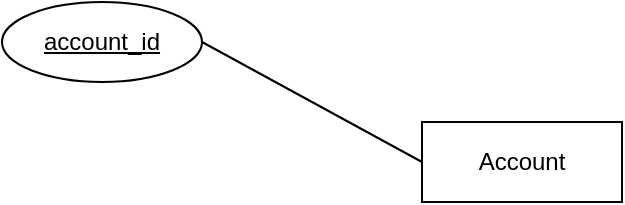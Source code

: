 <mxfile>
    <diagram id="ljLa5b2dSPmpu2dIrnN1" name="Página-1">
        <mxGraphModel dx="787" dy="555" grid="1" gridSize="10" guides="1" tooltips="1" connect="1" arrows="1" fold="1" page="1" pageScale="1" pageWidth="1654" pageHeight="2336" math="0" shadow="0">
            <root>
                <mxCell id="0"/>
                <mxCell id="1" parent="0"/>
                <mxCell id="2" value="Account" style="whiteSpace=wrap;html=1;align=center;" parent="1" vertex="1">
                    <mxGeometry x="280" y="220" width="100" height="40" as="geometry"/>
                </mxCell>
                <mxCell id="3" value="account_id" style="ellipse;whiteSpace=wrap;html=1;align=center;fontStyle=4;" vertex="1" parent="1">
                    <mxGeometry x="70" y="160" width="100" height="40" as="geometry"/>
                </mxCell>
                <mxCell id="4" value="" style="endArrow=none;html=1;rounded=0;exitX=1;exitY=0.5;exitDx=0;exitDy=0;entryX=0;entryY=0.5;entryDx=0;entryDy=0;" edge="1" parent="1" source="3" target="2">
                    <mxGeometry relative="1" as="geometry">
                        <mxPoint x="160" y="190" as="sourcePoint"/>
                        <mxPoint x="320" y="190" as="targetPoint"/>
                    </mxGeometry>
                </mxCell>
            </root>
        </mxGraphModel>
    </diagram>
</mxfile>